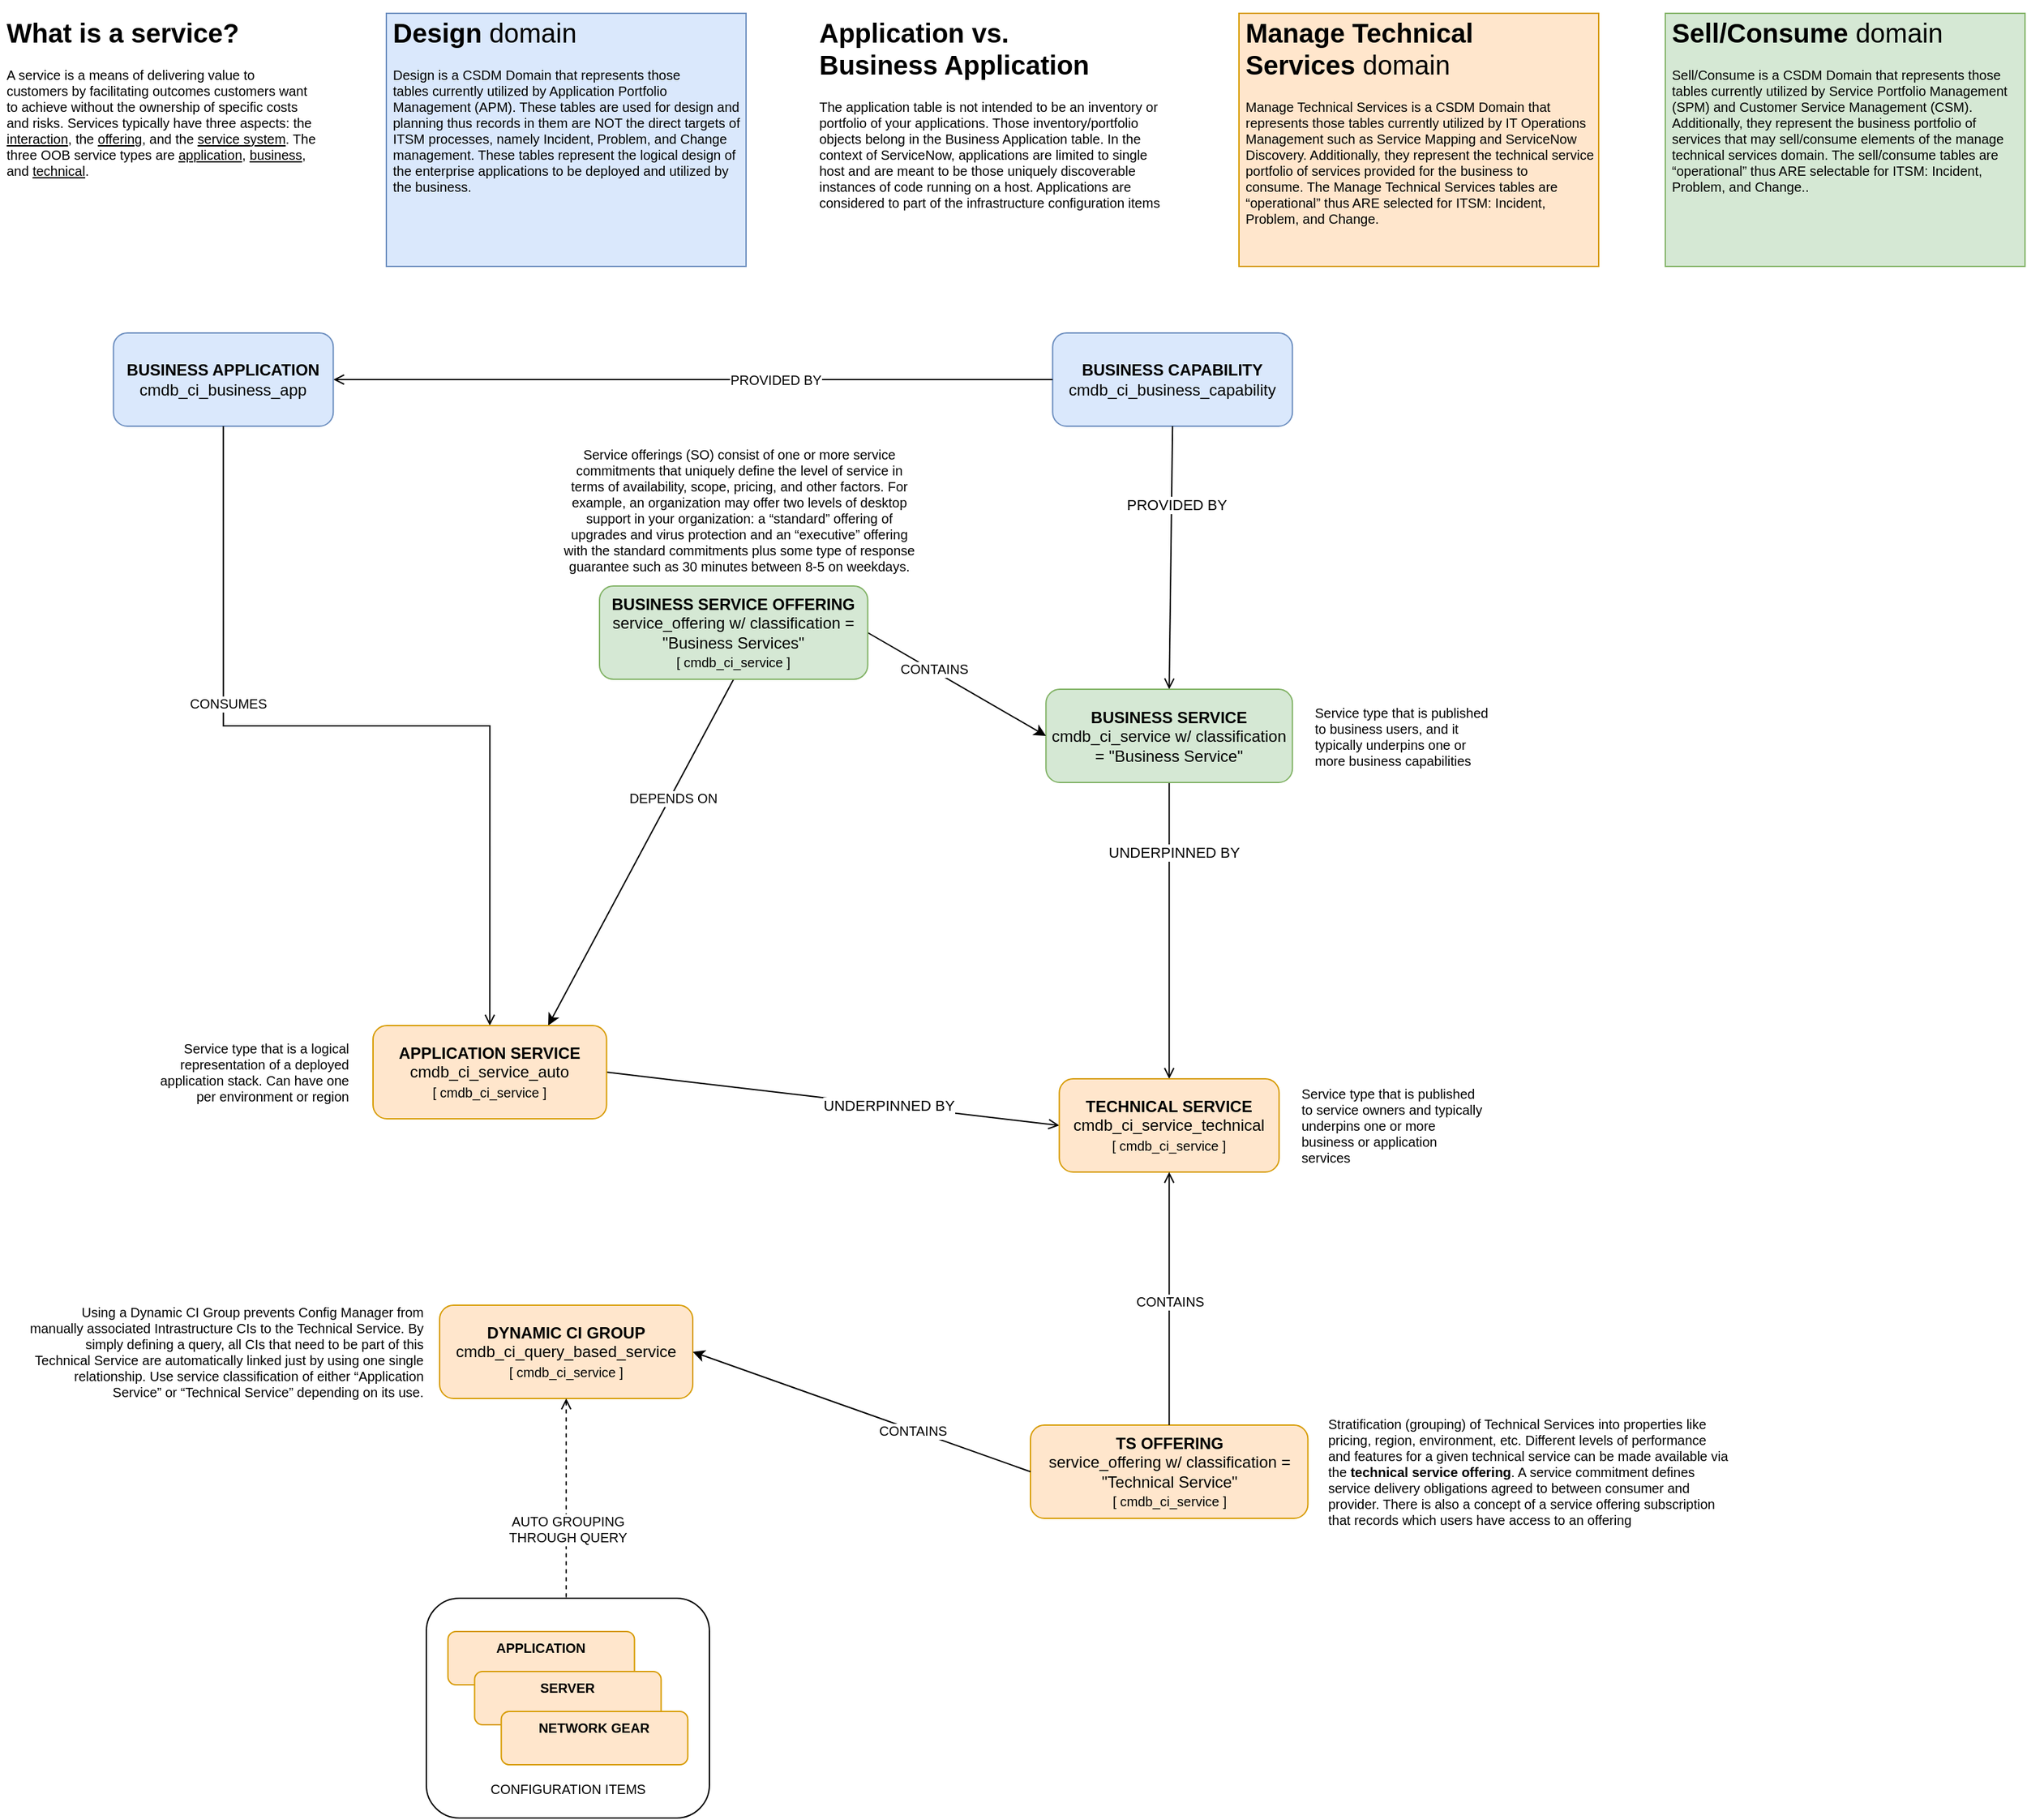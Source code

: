 <mxfile version="14.6.1" type="github">
  <diagram id="hkUKVAphAMezJ2__QRPF" name="Page-1">
    <mxGraphModel dx="1493" dy="953" grid="1" gridSize="10" guides="1" tooltips="1" connect="1" arrows="1" fold="1" page="1" pageScale="1" pageWidth="827" pageHeight="1169" math="0" shadow="0">
      <root>
        <mxCell id="0" />
        <mxCell id="1" parent="0" />
        <mxCell id="PPyIZ7dVhFgzQ_1O-O67-7" style="edgeStyle=orthogonalEdgeStyle;rounded=0;orthogonalLoop=1;jettySize=auto;html=1;exitX=0.5;exitY=1;exitDx=0;exitDy=0;entryX=0.5;entryY=0;entryDx=0;entryDy=0;endArrow=open;endFill=0;startArrow=none;startFill=0;" edge="1" parent="1" source="PPyIZ7dVhFgzQ_1O-O67-1" target="PPyIZ7dVhFgzQ_1O-O67-6">
          <mxGeometry relative="1" as="geometry" />
        </mxCell>
        <mxCell id="PPyIZ7dVhFgzQ_1O-O67-8" value="&lt;div&gt;UNDERPINNED BY&lt;/div&gt;" style="edgeLabel;html=1;align=center;verticalAlign=middle;resizable=0;points=[];" vertex="1" connectable="0" parent="PPyIZ7dVhFgzQ_1O-O67-7">
          <mxGeometry x="-0.533" y="3" relative="1" as="geometry">
            <mxPoint as="offset" />
          </mxGeometry>
        </mxCell>
        <mxCell id="PPyIZ7dVhFgzQ_1O-O67-2" value="&lt;b&gt;BUSINESS CAPABILITY&lt;/b&gt;&lt;br&gt;cmdb_ci_business_capability" style="rounded=1;whiteSpace=wrap;html=1;fillColor=#dae8fc;strokeColor=#6c8ebf;" vertex="1" parent="1">
          <mxGeometry x="1060.13" y="420" width="180" height="70" as="geometry" />
        </mxCell>
        <mxCell id="PPyIZ7dVhFgzQ_1O-O67-3" value="" style="endArrow=none;html=1;entryX=0.5;entryY=1;entryDx=0;entryDy=0;exitX=0.5;exitY=0;exitDx=0;exitDy=0;startArrow=open;startFill=0;" edge="1" parent="1" source="PPyIZ7dVhFgzQ_1O-O67-1" target="PPyIZ7dVhFgzQ_1O-O67-2">
          <mxGeometry width="50" height="50" relative="1" as="geometry">
            <mxPoint x="1175.13" y="880" as="sourcePoint" />
            <mxPoint x="1225.13" y="830" as="targetPoint" />
          </mxGeometry>
        </mxCell>
        <mxCell id="PPyIZ7dVhFgzQ_1O-O67-4" value="PROVIDED BY" style="edgeLabel;html=1;align=center;verticalAlign=middle;resizable=0;points=[];" vertex="1" connectable="0" parent="PPyIZ7dVhFgzQ_1O-O67-3">
          <mxGeometry x="0.4" y="-2" relative="1" as="geometry">
            <mxPoint x="1" as="offset" />
          </mxGeometry>
        </mxCell>
        <mxCell id="PPyIZ7dVhFgzQ_1O-O67-10" value="" style="endArrow=none;html=1;entryX=1;entryY=0.5;entryDx=0;entryDy=0;exitX=0;exitY=0.5;exitDx=0;exitDy=0;endFill=0;startArrow=open;startFill=0;" edge="1" parent="1" source="PPyIZ7dVhFgzQ_1O-O67-6" target="PPyIZ7dVhFgzQ_1O-O67-5">
          <mxGeometry width="50" height="50" relative="1" as="geometry">
            <mxPoint x="690" y="880" as="sourcePoint" />
            <mxPoint x="740" y="830" as="targetPoint" />
          </mxGeometry>
        </mxCell>
        <mxCell id="PPyIZ7dVhFgzQ_1O-O67-11" value="UNDERPINNED BY" style="edgeLabel;html=1;align=center;verticalAlign=middle;resizable=0;points=[];" vertex="1" connectable="0" parent="PPyIZ7dVhFgzQ_1O-O67-10">
          <mxGeometry x="-0.243" relative="1" as="geometry">
            <mxPoint as="offset" />
          </mxGeometry>
        </mxCell>
        <mxCell id="PPyIZ7dVhFgzQ_1O-O67-15" value="&lt;h1&gt;What is a service?&lt;br&gt;&lt;/h1&gt;&lt;p&gt;A service is a means of delivering value to customers by facilitating outcomes customers want to achieve without the ownership of specific costs and risks. Services typically have three aspects: the &lt;u&gt;interaction&lt;/u&gt;, the &lt;u&gt;offering&lt;/u&gt;, and the &lt;u&gt;service system&lt;/u&gt;. The three OOB service types are &lt;u&gt;application&lt;/u&gt;, &lt;u&gt;business&lt;/u&gt;, and &lt;u&gt;technical&lt;/u&gt;.&lt;/p&gt;" style="text;html=1;strokeColor=none;fillColor=none;spacing=5;spacingTop=-20;whiteSpace=wrap;overflow=hidden;rounded=0;fontSize=10;align=left;" vertex="1" parent="1">
          <mxGeometry x="270" y="180" width="240" height="130" as="geometry" />
        </mxCell>
        <mxCell id="PPyIZ7dVhFgzQ_1O-O67-21" style="edgeStyle=orthogonalEdgeStyle;rounded=0;orthogonalLoop=1;jettySize=auto;html=1;exitX=1;exitY=0.5;exitDx=0;exitDy=0;entryX=0;entryY=0.5;entryDx=0;entryDy=0;fontSize=10;endArrow=none;endFill=0;startArrow=open;startFill=0;" edge="1" parent="1" source="PPyIZ7dVhFgzQ_1O-O67-17" target="PPyIZ7dVhFgzQ_1O-O67-2">
          <mxGeometry relative="1" as="geometry" />
        </mxCell>
        <mxCell id="PPyIZ7dVhFgzQ_1O-O67-22" value="PROVIDED BY" style="edgeLabel;html=1;align=center;verticalAlign=middle;resizable=0;points=[];fontSize=10;" vertex="1" connectable="0" parent="PPyIZ7dVhFgzQ_1O-O67-21">
          <mxGeometry x="0.356" y="-2" relative="1" as="geometry">
            <mxPoint x="-34" y="-2" as="offset" />
          </mxGeometry>
        </mxCell>
        <mxCell id="PPyIZ7dVhFgzQ_1O-O67-17" value="&lt;b&gt;BUSINESS APPLICATION&lt;/b&gt;&lt;br&gt;cmdb_ci_business_app" style="rounded=1;whiteSpace=wrap;html=1;fillColor=#dae8fc;strokeColor=#6c8ebf;" vertex="1" parent="1">
          <mxGeometry x="355.16" y="420" width="165" height="70" as="geometry" />
        </mxCell>
        <mxCell id="PPyIZ7dVhFgzQ_1O-O67-19" value="" style="group" vertex="1" connectable="0" parent="1">
          <mxGeometry x="1065.13" y="980" width="320" height="70" as="geometry" />
        </mxCell>
        <mxCell id="PPyIZ7dVhFgzQ_1O-O67-6" value="&lt;b&gt;TECHNICAL SERVICE&lt;/b&gt;&lt;br&gt;cmdb_ci_service_technical&lt;br&gt;&lt;font style=&quot;font-size: 10px&quot;&gt;[ cmdb_ci_service ]&lt;/font&gt;" style="rounded=1;whiteSpace=wrap;html=1;fillColor=#ffe6cc;strokeColor=#d79b00;" vertex="1" parent="PPyIZ7dVhFgzQ_1O-O67-19">
          <mxGeometry width="165" height="70" as="geometry" />
        </mxCell>
        <mxCell id="PPyIZ7dVhFgzQ_1O-O67-14" value="Service type that is published to service owners and typically underpins one or more business or application services" style="text;html=1;strokeColor=none;fillColor=none;align=left;verticalAlign=middle;whiteSpace=wrap;rounded=0;fontSize=10;" vertex="1" parent="PPyIZ7dVhFgzQ_1O-O67-19">
          <mxGeometry x="180" y="2.5" width="140" height="65" as="geometry" />
        </mxCell>
        <mxCell id="PPyIZ7dVhFgzQ_1O-O67-16" style="edgeStyle=orthogonalEdgeStyle;rounded=0;orthogonalLoop=1;jettySize=auto;html=1;exitX=0.5;exitY=1;exitDx=0;exitDy=0;fontSize=10;endArrow=none;endFill=0;" edge="1" parent="PPyIZ7dVhFgzQ_1O-O67-19" source="PPyIZ7dVhFgzQ_1O-O67-6" target="PPyIZ7dVhFgzQ_1O-O67-6">
          <mxGeometry relative="1" as="geometry" />
        </mxCell>
        <mxCell id="PPyIZ7dVhFgzQ_1O-O67-20" value="" style="group" vertex="1" connectable="0" parent="1">
          <mxGeometry x="1055.13" y="687.5" width="340" height="70" as="geometry" />
        </mxCell>
        <mxCell id="PPyIZ7dVhFgzQ_1O-O67-1" value="&lt;b&gt;BUSINESS SERVICE&lt;/b&gt;&lt;br&gt;cmdb_ci_service w/ classification = &quot;Business Service&quot;" style="rounded=1;whiteSpace=wrap;html=1;fillColor=#d5e8d4;strokeColor=#82b366;" vertex="1" parent="PPyIZ7dVhFgzQ_1O-O67-20">
          <mxGeometry width="185" height="70" as="geometry" />
        </mxCell>
        <mxCell id="PPyIZ7dVhFgzQ_1O-O67-12" value="Service type that is published to business users, and it typically underpins one or more business capabilities" style="text;html=1;strokeColor=none;fillColor=none;align=left;verticalAlign=middle;whiteSpace=wrap;rounded=0;fontSize=10;" vertex="1" parent="PPyIZ7dVhFgzQ_1O-O67-20">
          <mxGeometry x="200" y="2.5" width="140" height="65" as="geometry" />
        </mxCell>
        <mxCell id="PPyIZ7dVhFgzQ_1O-O67-23" value="&lt;h1&gt;Design &lt;span style=&quot;font-weight: normal&quot;&gt;domain&lt;/span&gt;&lt;/h1&gt;&lt;p&gt;Design is a CSDM Domain that represents those&lt;br&gt;tables currently utilized by Application Portfolio Management (APM). These tables are used for design and planning thus records in them are NOT the direct targets of ITSM processes, namely Incident, Problem, and Change management. These tables represent the logical design of the enterprise applications to be deployed and utilized by the business.&lt;/p&gt;" style="text;html=1;strokeColor=#6c8ebf;fillColor=#dae8fc;spacing=5;spacingTop=-20;whiteSpace=wrap;overflow=hidden;rounded=0;fontSize=10;align=left;" vertex="1" parent="1">
          <mxGeometry x="560" y="180" width="270" height="190" as="geometry" />
        </mxCell>
        <mxCell id="PPyIZ7dVhFgzQ_1O-O67-25" style="edgeStyle=orthogonalEdgeStyle;rounded=0;orthogonalLoop=1;jettySize=auto;html=1;exitX=0.5;exitY=0;exitDx=0;exitDy=0;entryX=0.5;entryY=1;entryDx=0;entryDy=0;fontSize=10;startArrow=open;startFill=0;endArrow=none;endFill=0;" edge="1" parent="1" source="PPyIZ7dVhFgzQ_1O-O67-5" target="PPyIZ7dVhFgzQ_1O-O67-17">
          <mxGeometry relative="1" as="geometry" />
        </mxCell>
        <mxCell id="PPyIZ7dVhFgzQ_1O-O67-26" value="CONSUMES" style="edgeLabel;html=1;align=center;verticalAlign=middle;resizable=0;points=[];fontSize=10;fontStyle=0" vertex="1" connectable="0" parent="PPyIZ7dVhFgzQ_1O-O67-25">
          <mxGeometry x="0.362" y="-2" relative="1" as="geometry">
            <mxPoint x="1" as="offset" />
          </mxGeometry>
        </mxCell>
        <mxCell id="PPyIZ7dVhFgzQ_1O-O67-27" value="&lt;h1&gt;Application vs.&lt;br&gt;Business Application&lt;/h1&gt;&lt;p&gt;The application table is not intended to be an inventory or portfolio of your applications. Those inventory/portfolio objects belong in the Business Application table. In the context of ServiceNow, applications are limited to single host and are meant to be those uniquely discoverable instances of code running on a host. Applications are considered to part of the infrastructure configuration items&lt;br&gt;&lt;/p&gt;" style="text;html=1;spacing=5;spacingTop=-20;whiteSpace=wrap;overflow=hidden;rounded=0;fontSize=10;align=left;" vertex="1" parent="1">
          <mxGeometry x="880" y="180" width="270" height="190" as="geometry" />
        </mxCell>
        <mxCell id="PPyIZ7dVhFgzQ_1O-O67-28" value="" style="group" vertex="1" connectable="0" parent="1">
          <mxGeometry x="1065.13" y="1240" width="530" height="70" as="geometry" />
        </mxCell>
        <mxCell id="PPyIZ7dVhFgzQ_1O-O67-29" value="&lt;b&gt;TS OFFERING&lt;/b&gt;&lt;br&gt;service_offering w/ classification = &quot;Technical Service&quot;&lt;br&gt;&lt;font style=&quot;font-size: 10px&quot;&gt;[ cmdb_ci_service ]&lt;/font&gt;" style="rounded=1;whiteSpace=wrap;html=1;fillColor=#ffe6cc;strokeColor=#d79b00;" vertex="1" parent="PPyIZ7dVhFgzQ_1O-O67-28">
          <mxGeometry x="-21.61" width="208.214" height="70" as="geometry" />
        </mxCell>
        <mxCell id="PPyIZ7dVhFgzQ_1O-O67-30" value="Stratification (grouping) of Technical Services into properties like pricing, region, environment, etc. Different levels of performance and features for a given technical service can be made available via the &lt;b&gt;technical service offering&lt;/b&gt;. A service commitment defines service delivery obligations agreed to between consumer and provider. There is also a concept of a service offering subscription that records which users have access to an offering" style="text;html=1;strokeColor=none;fillColor=none;align=left;verticalAlign=middle;whiteSpace=wrap;rounded=0;fontSize=10;" vertex="1" parent="PPyIZ7dVhFgzQ_1O-O67-28">
          <mxGeometry x="200.003" y="-18.75" width="302.857" height="107.5" as="geometry" />
        </mxCell>
        <mxCell id="PPyIZ7dVhFgzQ_1O-O67-31" style="edgeStyle=orthogonalEdgeStyle;rounded=0;orthogonalLoop=1;jettySize=auto;html=1;exitX=0.5;exitY=1;exitDx=0;exitDy=0;fontSize=10;endArrow=none;endFill=0;" edge="1" parent="PPyIZ7dVhFgzQ_1O-O67-28" source="PPyIZ7dVhFgzQ_1O-O67-29" target="PPyIZ7dVhFgzQ_1O-O67-29">
          <mxGeometry relative="1" as="geometry" />
        </mxCell>
        <mxCell id="PPyIZ7dVhFgzQ_1O-O67-38" style="edgeStyle=orthogonalEdgeStyle;rounded=0;orthogonalLoop=1;jettySize=auto;html=1;exitX=0.5;exitY=1;exitDx=0;exitDy=0;entryX=0.5;entryY=0;entryDx=0;entryDy=0;fontSize=10;startArrow=open;startFill=0;endArrow=none;endFill=0;" edge="1" parent="1" source="PPyIZ7dVhFgzQ_1O-O67-6" target="PPyIZ7dVhFgzQ_1O-O67-29">
          <mxGeometry relative="1" as="geometry" />
        </mxCell>
        <mxCell id="PPyIZ7dVhFgzQ_1O-O67-39" value="&lt;div&gt;CONTAINS&lt;/div&gt;" style="edgeLabel;html=1;align=center;verticalAlign=middle;resizable=0;points=[];fontSize=10;" vertex="1" connectable="0" parent="PPyIZ7dVhFgzQ_1O-O67-38">
          <mxGeometry x="0.021" relative="1" as="geometry">
            <mxPoint as="offset" />
          </mxGeometry>
        </mxCell>
        <mxCell id="PPyIZ7dVhFgzQ_1O-O67-49" value="" style="group" vertex="1" connectable="0" parent="1">
          <mxGeometry x="590" y="1370" width="212.5" height="165" as="geometry" />
        </mxCell>
        <mxCell id="PPyIZ7dVhFgzQ_1O-O67-42" value="APPLICATION&lt;br style=&quot;font-size: 10px;&quot;&gt;" style="rounded=1;whiteSpace=wrap;html=1;fillColor=#ffe6cc;strokeColor=#d79b00;verticalAlign=top;fontStyle=1;fontSize=10;" vertex="1" parent="PPyIZ7dVhFgzQ_1O-O67-49">
          <mxGeometry x="16.25" y="25" width="140" height="40" as="geometry" />
        </mxCell>
        <mxCell id="PPyIZ7dVhFgzQ_1O-O67-44" style="edgeStyle=orthogonalEdgeStyle;rounded=0;orthogonalLoop=1;jettySize=auto;html=1;exitX=0.5;exitY=1;exitDx=0;exitDy=0;fontSize=10;endArrow=none;endFill=0;fontStyle=1" edge="1" parent="PPyIZ7dVhFgzQ_1O-O67-49" source="PPyIZ7dVhFgzQ_1O-O67-42" target="PPyIZ7dVhFgzQ_1O-O67-42">
          <mxGeometry x="110.36" y="235" as="geometry" />
        </mxCell>
        <mxCell id="PPyIZ7dVhFgzQ_1O-O67-45" value="SERVER" style="rounded=1;whiteSpace=wrap;html=1;fillColor=#ffe6cc;strokeColor=#d79b00;verticalAlign=top;fontStyle=1;fontSize=10;" vertex="1" parent="PPyIZ7dVhFgzQ_1O-O67-49">
          <mxGeometry x="36.25" y="55" width="140" height="40" as="geometry" />
        </mxCell>
        <mxCell id="PPyIZ7dVhFgzQ_1O-O67-46" value="NETWORK GEAR" style="rounded=1;whiteSpace=wrap;html=1;fillColor=#ffe6cc;strokeColor=#d79b00;verticalAlign=top;fontStyle=1;fontSize=10;" vertex="1" parent="PPyIZ7dVhFgzQ_1O-O67-49">
          <mxGeometry x="56.25" y="85" width="140" height="40" as="geometry" />
        </mxCell>
        <mxCell id="PPyIZ7dVhFgzQ_1O-O67-48" value="&lt;br&gt;&lt;br&gt;&lt;br&gt;&lt;br&gt;&lt;br&gt;&lt;br&gt;&lt;br&gt;&lt;br&gt;&lt;br&gt;&lt;br&gt;&lt;div&gt;CONFIGURATION ITEMS&lt;/div&gt;" style="rounded=1;whiteSpace=wrap;html=1;fontSize=10;align=center;fillColor=none;" vertex="1" parent="PPyIZ7dVhFgzQ_1O-O67-49">
          <mxGeometry width="212.5" height="165" as="geometry" />
        </mxCell>
        <mxCell id="PPyIZ7dVhFgzQ_1O-O67-54" value="" style="group" vertex="1" connectable="0" parent="1">
          <mxGeometry x="330" y="1150" width="460" height="70" as="geometry" />
        </mxCell>
        <mxCell id="PPyIZ7dVhFgzQ_1O-O67-51" value="&lt;b&gt;DYNAMIC CI GROUP&lt;/b&gt;&lt;br&gt;cmdb_ci_query_based_service&lt;br&gt;&lt;font style=&quot;font-size: 10px&quot;&gt;[ cmdb_ci_service ]&lt;/font&gt;" style="rounded=1;whiteSpace=wrap;html=1;fillColor=#ffe6cc;strokeColor=#d79b00;" vertex="1" parent="PPyIZ7dVhFgzQ_1O-O67-54">
          <mxGeometry x="270" width="190" height="70" as="geometry" />
        </mxCell>
        <mxCell id="PPyIZ7dVhFgzQ_1O-O67-52" value="Using a Dynamic CI Group prevents Config Manager from manually associated Intrastructure CIs to the Technical Service. By simply defining a query, all CIs that need to be part of this Technical Service are automatically linked just by using one single relationship. Use service classification of either “Application Service” or “Technical Service” depending on its use." style="text;html=1;strokeColor=none;fillColor=none;align=right;verticalAlign=middle;whiteSpace=wrap;rounded=0;fontSize=10;" vertex="1" parent="PPyIZ7dVhFgzQ_1O-O67-54">
          <mxGeometry x="-40" y="2.5" width="300" height="65" as="geometry" />
        </mxCell>
        <mxCell id="PPyIZ7dVhFgzQ_1O-O67-53" style="edgeStyle=orthogonalEdgeStyle;rounded=0;orthogonalLoop=1;jettySize=auto;html=1;exitX=0.5;exitY=1;exitDx=0;exitDy=0;fontSize=10;endArrow=none;endFill=0;" edge="1" parent="PPyIZ7dVhFgzQ_1O-O67-54" source="PPyIZ7dVhFgzQ_1O-O67-51" target="PPyIZ7dVhFgzQ_1O-O67-51">
          <mxGeometry x="410" y="1240" as="geometry" />
        </mxCell>
        <mxCell id="PPyIZ7dVhFgzQ_1O-O67-55" style="edgeStyle=orthogonalEdgeStyle;rounded=0;orthogonalLoop=1;jettySize=auto;html=1;exitX=0.5;exitY=1;exitDx=0;exitDy=0;fontSize=10;startArrow=open;startFill=0;endArrow=none;endFill=0;dashed=1;" edge="1" parent="1" source="PPyIZ7dVhFgzQ_1O-O67-51">
          <mxGeometry relative="1" as="geometry">
            <mxPoint x="695" y="1370" as="targetPoint" />
          </mxGeometry>
        </mxCell>
        <mxCell id="PPyIZ7dVhFgzQ_1O-O67-56" value="AUTO GROUPING&lt;br&gt;THROUGH QUERY" style="edgeLabel;html=1;align=center;verticalAlign=middle;resizable=0;points=[];fontSize=10;" vertex="1" connectable="0" parent="PPyIZ7dVhFgzQ_1O-O67-55">
          <mxGeometry x="0.307" relative="1" as="geometry">
            <mxPoint as="offset" />
          </mxGeometry>
        </mxCell>
        <mxCell id="PPyIZ7dVhFgzQ_1O-O67-61" value="" style="endArrow=classic;html=1;fontSize=10;entryX=1;entryY=0.5;entryDx=0;entryDy=0;exitX=0;exitY=0.5;exitDx=0;exitDy=0;" edge="1" parent="1" source="PPyIZ7dVhFgzQ_1O-O67-29" target="PPyIZ7dVhFgzQ_1O-O67-51">
          <mxGeometry width="50" height="50" relative="1" as="geometry">
            <mxPoint x="620" y="1180" as="sourcePoint" />
            <mxPoint x="670" y="1130" as="targetPoint" />
          </mxGeometry>
        </mxCell>
        <mxCell id="PPyIZ7dVhFgzQ_1O-O67-62" value="CONTAINS" style="edgeLabel;html=1;align=center;verticalAlign=middle;resizable=0;points=[];fontSize=10;" vertex="1" connectable="0" parent="PPyIZ7dVhFgzQ_1O-O67-61">
          <mxGeometry x="-0.298" relative="1" as="geometry">
            <mxPoint as="offset" />
          </mxGeometry>
        </mxCell>
        <mxCell id="PPyIZ7dVhFgzQ_1O-O67-63" value="&lt;h1&gt;Manage Technical&lt;br&gt;Services &lt;span style=&quot;font-weight: normal&quot;&gt;domain&lt;/span&gt;&lt;/h1&gt;&lt;p&gt;Manage Technical Services is a CSDM Domain that represents those tables currently utilized by IT Operations&lt;br&gt;Management such as Service Mapping and ServiceNow Discovery. Additionally, they represent the technical service portfolio of services provided for the business to&lt;br&gt;consume. The Manage Technical Services tables are “operational” thus ARE selected for ITSM: Incident, Problem, and Change.&lt;/p&gt;" style="text;html=1;strokeColor=#d79b00;fillColor=#ffe6cc;spacing=5;spacingTop=-20;whiteSpace=wrap;overflow=hidden;rounded=0;fontSize=10;align=left;" vertex="1" parent="1">
          <mxGeometry x="1200" y="180" width="270" height="190" as="geometry" />
        </mxCell>
        <mxCell id="PPyIZ7dVhFgzQ_1O-O67-64" value="&lt;h1&gt;Sell/Consume &lt;span style=&quot;font-weight: normal&quot;&gt;domain&lt;/span&gt;&lt;/h1&gt;&lt;p&gt;Sell/Consume is a CSDM Domain that represents those tables currently utilized by Service Portfolio Management (SPM) and Customer Service Management (CSM). Additionally, they represent the business portfolio of services that may sell/consume elements of the manage technical services domain. The sell/consume tables are “operational” thus ARE selectable for ITSM: Incident, Problem, and Change..&lt;/p&gt;" style="text;html=1;strokeColor=#82b366;fillColor=#d5e8d4;spacing=5;spacingTop=-20;whiteSpace=wrap;overflow=hidden;rounded=0;fontSize=10;align=left;" vertex="1" parent="1">
          <mxGeometry x="1520" y="180" width="270" height="190" as="geometry" />
        </mxCell>
        <mxCell id="PPyIZ7dVhFgzQ_1O-O67-69" value="" style="endArrow=classic;html=1;fontSize=10;entryX=0;entryY=0.5;entryDx=0;entryDy=0;exitX=1;exitY=0.5;exitDx=0;exitDy=0;" edge="1" parent="1" source="PPyIZ7dVhFgzQ_1O-O67-66" target="PPyIZ7dVhFgzQ_1O-O67-1">
          <mxGeometry width="50" height="50" relative="1" as="geometry">
            <mxPoint x="1375.13" y="910" as="sourcePoint" />
            <mxPoint x="1425.13" y="860" as="targetPoint" />
          </mxGeometry>
        </mxCell>
        <mxCell id="PPyIZ7dVhFgzQ_1O-O67-71" value="CONTAINS" style="edgeLabel;html=1;align=center;verticalAlign=middle;resizable=0;points=[];fontSize=10;" vertex="1" connectable="0" parent="PPyIZ7dVhFgzQ_1O-O67-69">
          <mxGeometry x="-0.276" y="2" relative="1" as="geometry">
            <mxPoint as="offset" />
          </mxGeometry>
        </mxCell>
        <mxCell id="PPyIZ7dVhFgzQ_1O-O67-72" value="" style="endArrow=classic;html=1;fontSize=10;entryX=0.75;entryY=0;entryDx=0;entryDy=0;exitX=0.5;exitY=1;exitDx=0;exitDy=0;" edge="1" parent="1" source="PPyIZ7dVhFgzQ_1O-O67-66" target="PPyIZ7dVhFgzQ_1O-O67-5">
          <mxGeometry width="50" height="50" relative="1" as="geometry">
            <mxPoint x="830" y="910" as="sourcePoint" />
            <mxPoint x="880" y="860" as="targetPoint" />
          </mxGeometry>
        </mxCell>
        <mxCell id="PPyIZ7dVhFgzQ_1O-O67-73" value="DEPENDS ON" style="edgeLabel;html=1;align=center;verticalAlign=middle;resizable=0;points=[];fontSize=10;" vertex="1" connectable="0" parent="PPyIZ7dVhFgzQ_1O-O67-72">
          <mxGeometry x="-0.321" y="1" relative="1" as="geometry">
            <mxPoint as="offset" />
          </mxGeometry>
        </mxCell>
        <mxCell id="PPyIZ7dVhFgzQ_1O-O67-74" value="" style="group" vertex="1" connectable="0" parent="1">
          <mxGeometry x="690" y="520" width="270" height="160" as="geometry" />
        </mxCell>
        <mxCell id="PPyIZ7dVhFgzQ_1O-O67-66" value="&lt;b&gt;BUSINESS SERVICE OFFERING&lt;/b&gt;&lt;br&gt;service_offering w/ classification = &quot;Business Services&quot;&lt;br&gt;&lt;font style=&quot;font-size: 10px&quot;&gt;[ cmdb_ci_service ]&lt;/font&gt;" style="rounded=1;whiteSpace=wrap;html=1;fillColor=#d5e8d4;strokeColor=#82b366;" vertex="1" parent="PPyIZ7dVhFgzQ_1O-O67-74">
          <mxGeometry x="30.0" y="90" width="201.324" height="70" as="geometry" />
        </mxCell>
        <mxCell id="PPyIZ7dVhFgzQ_1O-O67-67" value="Service offerings (SO) consist of one or more service commitments that uniquely define the level of service in terms of availability, scope, pricing, and other factors. For example, an organization may offer two levels of desktop support in your organization: a “standard” offering of upgrades and virus protection and an “executive” offering with the standard commitments plus some type of response guarantee such as 30 minutes between 8-5 on weekdays." style="text;html=1;strokeColor=none;fillColor=none;align=center;verticalAlign=middle;whiteSpace=wrap;rounded=0;fontSize=10;" vertex="1" parent="PPyIZ7dVhFgzQ_1O-O67-74">
          <mxGeometry width="270" height="65" as="geometry" />
        </mxCell>
        <mxCell id="PPyIZ7dVhFgzQ_1O-O67-5" value="&lt;div&gt;&lt;b&gt;APPLICATION SERVICE&lt;/b&gt;&lt;br&gt;cmdb_ci_service_auto&lt;br&gt;&lt;/div&gt;&lt;font style=&quot;font-size: 10px&quot;&gt;[ cmdb_ci_service ]&lt;/font&gt;" style="rounded=1;whiteSpace=wrap;html=1;fillColor=#ffe6cc;strokeColor=#d79b00;" vertex="1" parent="1">
          <mxGeometry x="550" y="940" width="175.312" height="70" as="geometry" />
        </mxCell>
        <mxCell id="PPyIZ7dVhFgzQ_1O-O67-13" value="Service type that is a logical representation of a deployed application stack. Can have one per environment or region" style="text;html=1;strokeColor=none;fillColor=none;align=right;verticalAlign=middle;whiteSpace=wrap;rounded=0;fontSize=10;" vertex="1" parent="1">
          <mxGeometry x="390.005" y="942.5" width="144.375" height="65" as="geometry" />
        </mxCell>
      </root>
    </mxGraphModel>
  </diagram>
</mxfile>
